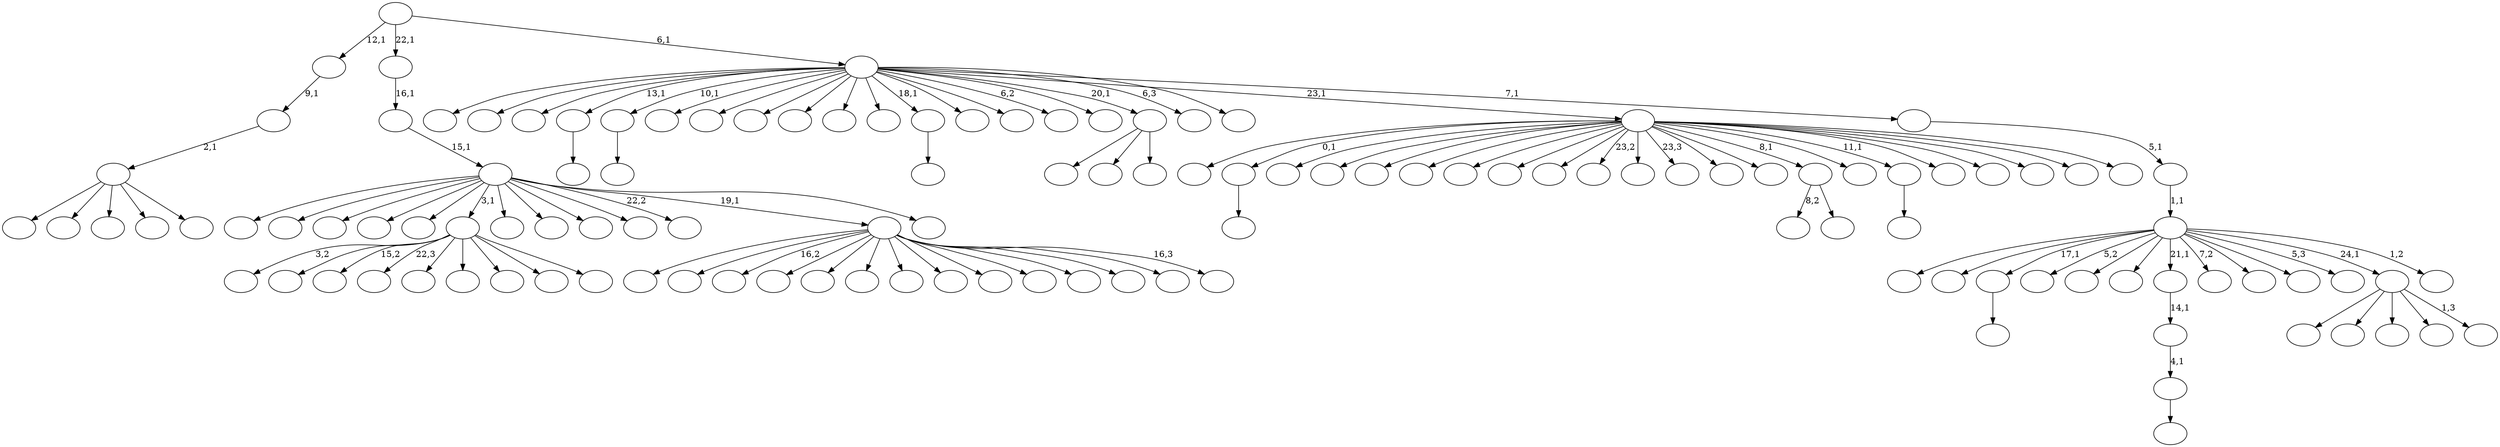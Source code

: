 digraph T {
	125 [label=""]
	124 [label=""]
	123 [label=""]
	122 [label=""]
	121 [label=""]
	120 [label=""]
	119 [label=""]
	118 [label=""]
	117 [label=""]
	116 [label=""]
	115 [label=""]
	114 [label=""]
	113 [label=""]
	112 [label=""]
	111 [label=""]
	110 [label=""]
	109 [label=""]
	108 [label=""]
	107 [label=""]
	106 [label=""]
	105 [label=""]
	104 [label=""]
	103 [label=""]
	102 [label=""]
	101 [label=""]
	100 [label=""]
	99 [label=""]
	98 [label=""]
	97 [label=""]
	96 [label=""]
	95 [label=""]
	94 [label=""]
	93 [label=""]
	92 [label=""]
	91 [label=""]
	90 [label=""]
	89 [label=""]
	88 [label=""]
	87 [label=""]
	86 [label=""]
	85 [label=""]
	84 [label=""]
	83 [label=""]
	82 [label=""]
	81 [label=""]
	80 [label=""]
	79 [label=""]
	78 [label=""]
	77 [label=""]
	76 [label=""]
	75 [label=""]
	74 [label=""]
	73 [label=""]
	72 [label=""]
	71 [label=""]
	70 [label=""]
	69 [label=""]
	68 [label=""]
	67 [label=""]
	66 [label=""]
	65 [label=""]
	64 [label=""]
	63 [label=""]
	62 [label=""]
	61 [label=""]
	60 [label=""]
	59 [label=""]
	58 [label=""]
	57 [label=""]
	56 [label=""]
	55 [label=""]
	54 [label=""]
	53 [label=""]
	52 [label=""]
	51 [label=""]
	50 [label=""]
	49 [label=""]
	48 [label=""]
	47 [label=""]
	46 [label=""]
	45 [label=""]
	44 [label=""]
	43 [label=""]
	42 [label=""]
	41 [label=""]
	40 [label=""]
	39 [label=""]
	38 [label=""]
	37 [label=""]
	36 [label=""]
	35 [label=""]
	34 [label=""]
	33 [label=""]
	32 [label=""]
	31 [label=""]
	30 [label=""]
	29 [label=""]
	28 [label=""]
	27 [label=""]
	26 [label=""]
	25 [label=""]
	24 [label=""]
	23 [label=""]
	22 [label=""]
	21 [label=""]
	20 [label=""]
	19 [label=""]
	18 [label=""]
	17 [label=""]
	16 [label=""]
	15 [label=""]
	14 [label=""]
	13 [label=""]
	12 [label=""]
	11 [label=""]
	10 [label=""]
	9 [label=""]
	8 [label=""]
	7 [label=""]
	6 [label=""]
	5 [label=""]
	4 [label=""]
	3 [label=""]
	2 [label=""]
	1 [label=""]
	0 [label=""]
	114 -> 115 [label=""]
	112 -> 113 [label=""]
	94 -> 95 [label=""]
	91 -> 92 [label=""]
	85 -> 86 [label=""]
	84 -> 85 [label="4,1"]
	83 -> 84 [label="14,1"]
	75 -> 125 [label="8,2"]
	75 -> 76 [label=""]
	68 -> 69 [label=""]
	52 -> 119 [label="3,2"]
	52 -> 105 [label=""]
	52 -> 101 [label="15,2"]
	52 -> 97 [label="22,3"]
	52 -> 74 [label=""]
	52 -> 66 [label=""]
	52 -> 65 [label=""]
	52 -> 55 [label=""]
	52 -> 53 [label=""]
	48 -> 49 [label=""]
	31 -> 100 [label=""]
	31 -> 93 [label=""]
	31 -> 42 [label=""]
	31 -> 33 [label=""]
	31 -> 32 [label=""]
	30 -> 31 [label="2,1"]
	29 -> 30 [label="9,1"]
	20 -> 38 [label=""]
	20 -> 36 [label=""]
	20 -> 25 [label=""]
	20 -> 24 [label=""]
	20 -> 21 [label="1,3"]
	18 -> 96 [label=""]
	18 -> 26 [label=""]
	18 -> 19 [label=""]
	12 -> 120 [label=""]
	12 -> 99 [label=""]
	12 -> 80 [label="16,2"]
	12 -> 64 [label=""]
	12 -> 63 [label=""]
	12 -> 61 [label=""]
	12 -> 56 [label=""]
	12 -> 51 [label=""]
	12 -> 39 [label=""]
	12 -> 37 [label=""]
	12 -> 27 [label=""]
	12 -> 17 [label=""]
	12 -> 16 [label=""]
	12 -> 13 [label="16,3"]
	10 -> 123 [label=""]
	10 -> 116 [label=""]
	10 -> 104 [label=""]
	10 -> 79 [label=""]
	10 -> 54 [label=""]
	10 -> 52 [label="3,1"]
	10 -> 46 [label=""]
	10 -> 44 [label=""]
	10 -> 41 [label=""]
	10 -> 34 [label=""]
	10 -> 22 [label="22,2"]
	10 -> 12 [label="19,1"]
	10 -> 11 [label=""]
	9 -> 10 [label="15,1"]
	8 -> 9 [label="16,1"]
	6 -> 124 [label=""]
	6 -> 114 [label="0,1"]
	6 -> 111 [label=""]
	6 -> 109 [label=""]
	6 -> 108 [label=""]
	6 -> 106 [label=""]
	6 -> 103 [label=""]
	6 -> 98 [label=""]
	6 -> 89 [label=""]
	6 -> 88 [label="23,2"]
	6 -> 82 [label=""]
	6 -> 81 [label="23,3"]
	6 -> 78 [label=""]
	6 -> 77 [label=""]
	6 -> 75 [label="8,1"]
	6 -> 70 [label=""]
	6 -> 68 [label="11,1"]
	6 -> 67 [label=""]
	6 -> 62 [label=""]
	6 -> 58 [label=""]
	6 -> 45 [label=""]
	6 -> 7 [label=""]
	4 -> 122 [label=""]
	4 -> 117 [label=""]
	4 -> 112 [label="17,1"]
	4 -> 107 [label="5,2"]
	4 -> 102 [label=""]
	4 -> 87 [label=""]
	4 -> 83 [label="21,1"]
	4 -> 71 [label="7,2"]
	4 -> 50 [label=""]
	4 -> 40 [label=""]
	4 -> 23 [label="5,3"]
	4 -> 20 [label="24,1"]
	4 -> 5 [label="1,2"]
	3 -> 4 [label="1,1"]
	2 -> 3 [label="5,1"]
	1 -> 121 [label=""]
	1 -> 118 [label=""]
	1 -> 110 [label=""]
	1 -> 94 [label="13,1"]
	1 -> 91 [label="10,1"]
	1 -> 90 [label=""]
	1 -> 73 [label=""]
	1 -> 72 [label=""]
	1 -> 60 [label=""]
	1 -> 59 [label=""]
	1 -> 57 [label=""]
	1 -> 48 [label="18,1"]
	1 -> 47 [label=""]
	1 -> 43 [label=""]
	1 -> 35 [label="6,2"]
	1 -> 28 [label=""]
	1 -> 18 [label="20,1"]
	1 -> 15 [label="6,3"]
	1 -> 14 [label=""]
	1 -> 6 [label="23,1"]
	1 -> 2 [label="7,1"]
	0 -> 29 [label="12,1"]
	0 -> 8 [label="22,1"]
	0 -> 1 [label="6,1"]
}

